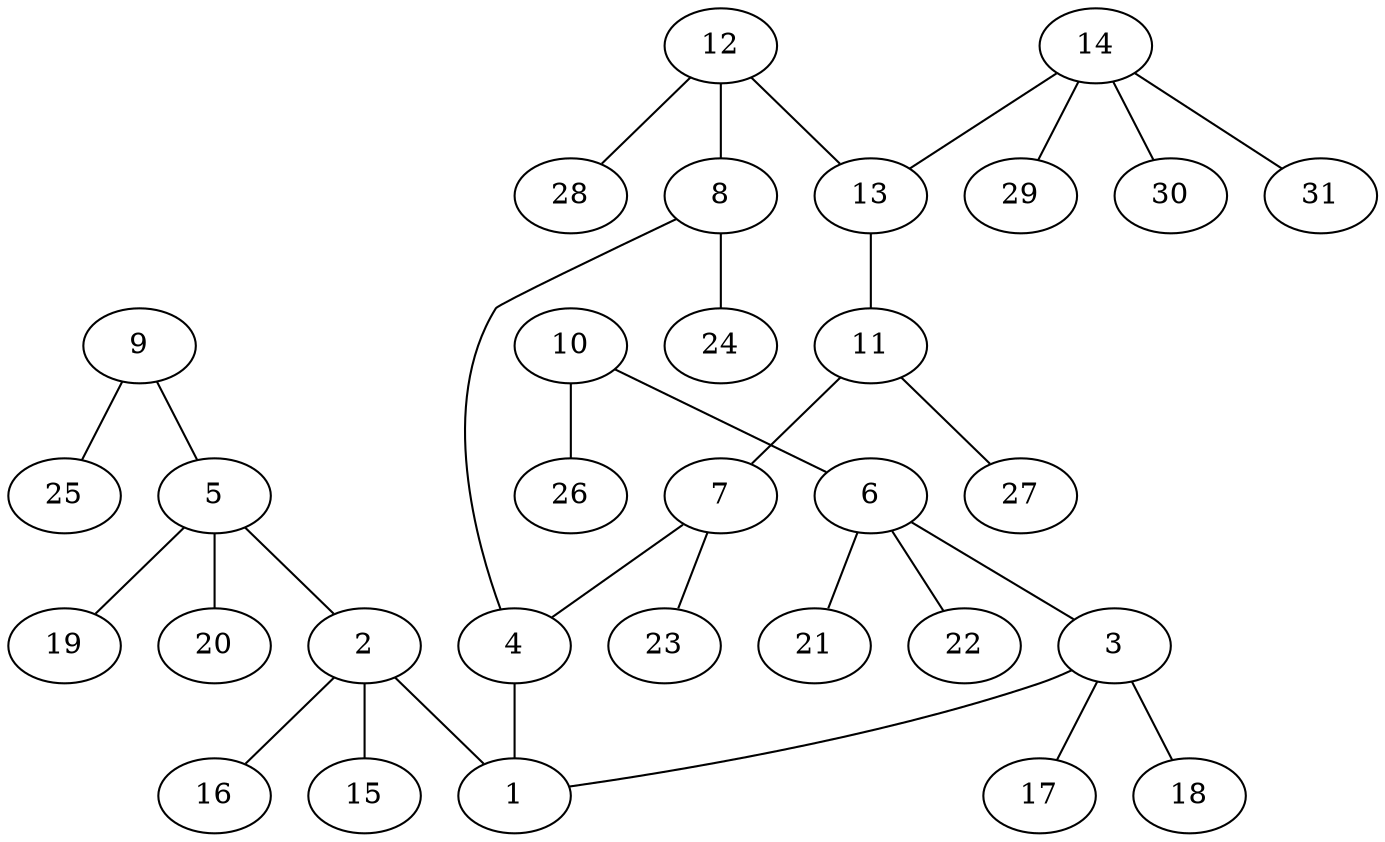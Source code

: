 graph molecule_1677 {
	1	 [chem=N];
	2	 [chem=C];
	2 -- 1	 [valence=1];
	15	 [chem=H];
	2 -- 15	 [valence=1];
	16	 [chem=H];
	2 -- 16	 [valence=1];
	3	 [chem=C];
	3 -- 1	 [valence=1];
	17	 [chem=H];
	3 -- 17	 [valence=1];
	18	 [chem=H];
	3 -- 18	 [valence=1];
	4	 [chem=C];
	4 -- 1	 [valence=1];
	5	 [chem=C];
	5 -- 2	 [valence=1];
	19	 [chem=H];
	5 -- 19	 [valence=1];
	20	 [chem=H];
	5 -- 20	 [valence=1];
	6	 [chem=C];
	6 -- 3	 [valence=1];
	21	 [chem=H];
	6 -- 21	 [valence=1];
	22	 [chem=H];
	6 -- 22	 [valence=1];
	7	 [chem=C];
	7 -- 4	 [valence=2];
	23	 [chem=H];
	7 -- 23	 [valence=1];
	8	 [chem=C];
	8 -- 4	 [valence=1];
	24	 [chem=H];
	8 -- 24	 [valence=1];
	9	 [chem=O];
	9 -- 5	 [valence=1];
	25	 [chem=H];
	9 -- 25	 [valence=1];
	10	 [chem=O];
	10 -- 6	 [valence=1];
	26	 [chem=H];
	10 -- 26	 [valence=1];
	11	 [chem=C];
	11 -- 7	 [valence=1];
	27	 [chem=H];
	11 -- 27	 [valence=1];
	12	 [chem=C];
	12 -- 8	 [valence=2];
	13	 [chem=C];
	12 -- 13	 [valence=1];
	28	 [chem=H];
	12 -- 28	 [valence=1];
	13 -- 11	 [valence=2];
	14	 [chem=C];
	14 -- 13	 [valence=1];
	29	 [chem=H];
	14 -- 29	 [valence=1];
	30	 [chem=H];
	14 -- 30	 [valence=1];
	31	 [chem=H];
	14 -- 31	 [valence=1];
}
